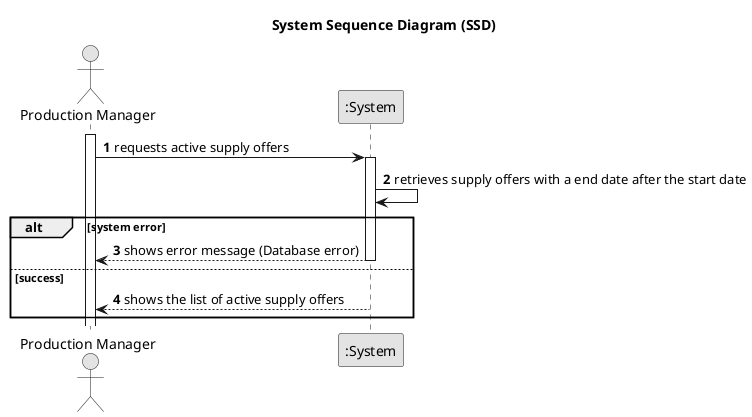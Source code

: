@startuml
skinparam monochrome true
skinparam packageStyle rectangle
skinparam shadowing false

title System Sequence Diagram (SSD)

autonumber

actor "Production Manager" as PM
participant ":System" as System

activate PM

    PM -> System : requests active supply offers
    activate System

    System -> System : retrieves supply offers with a end date after the start date

    alt system error
        System --> PM : shows error message (Database error)
        deactivate System
    else success
        System --> PM : shows the list of active supply offers
        deactivate System
    end

@enduml
